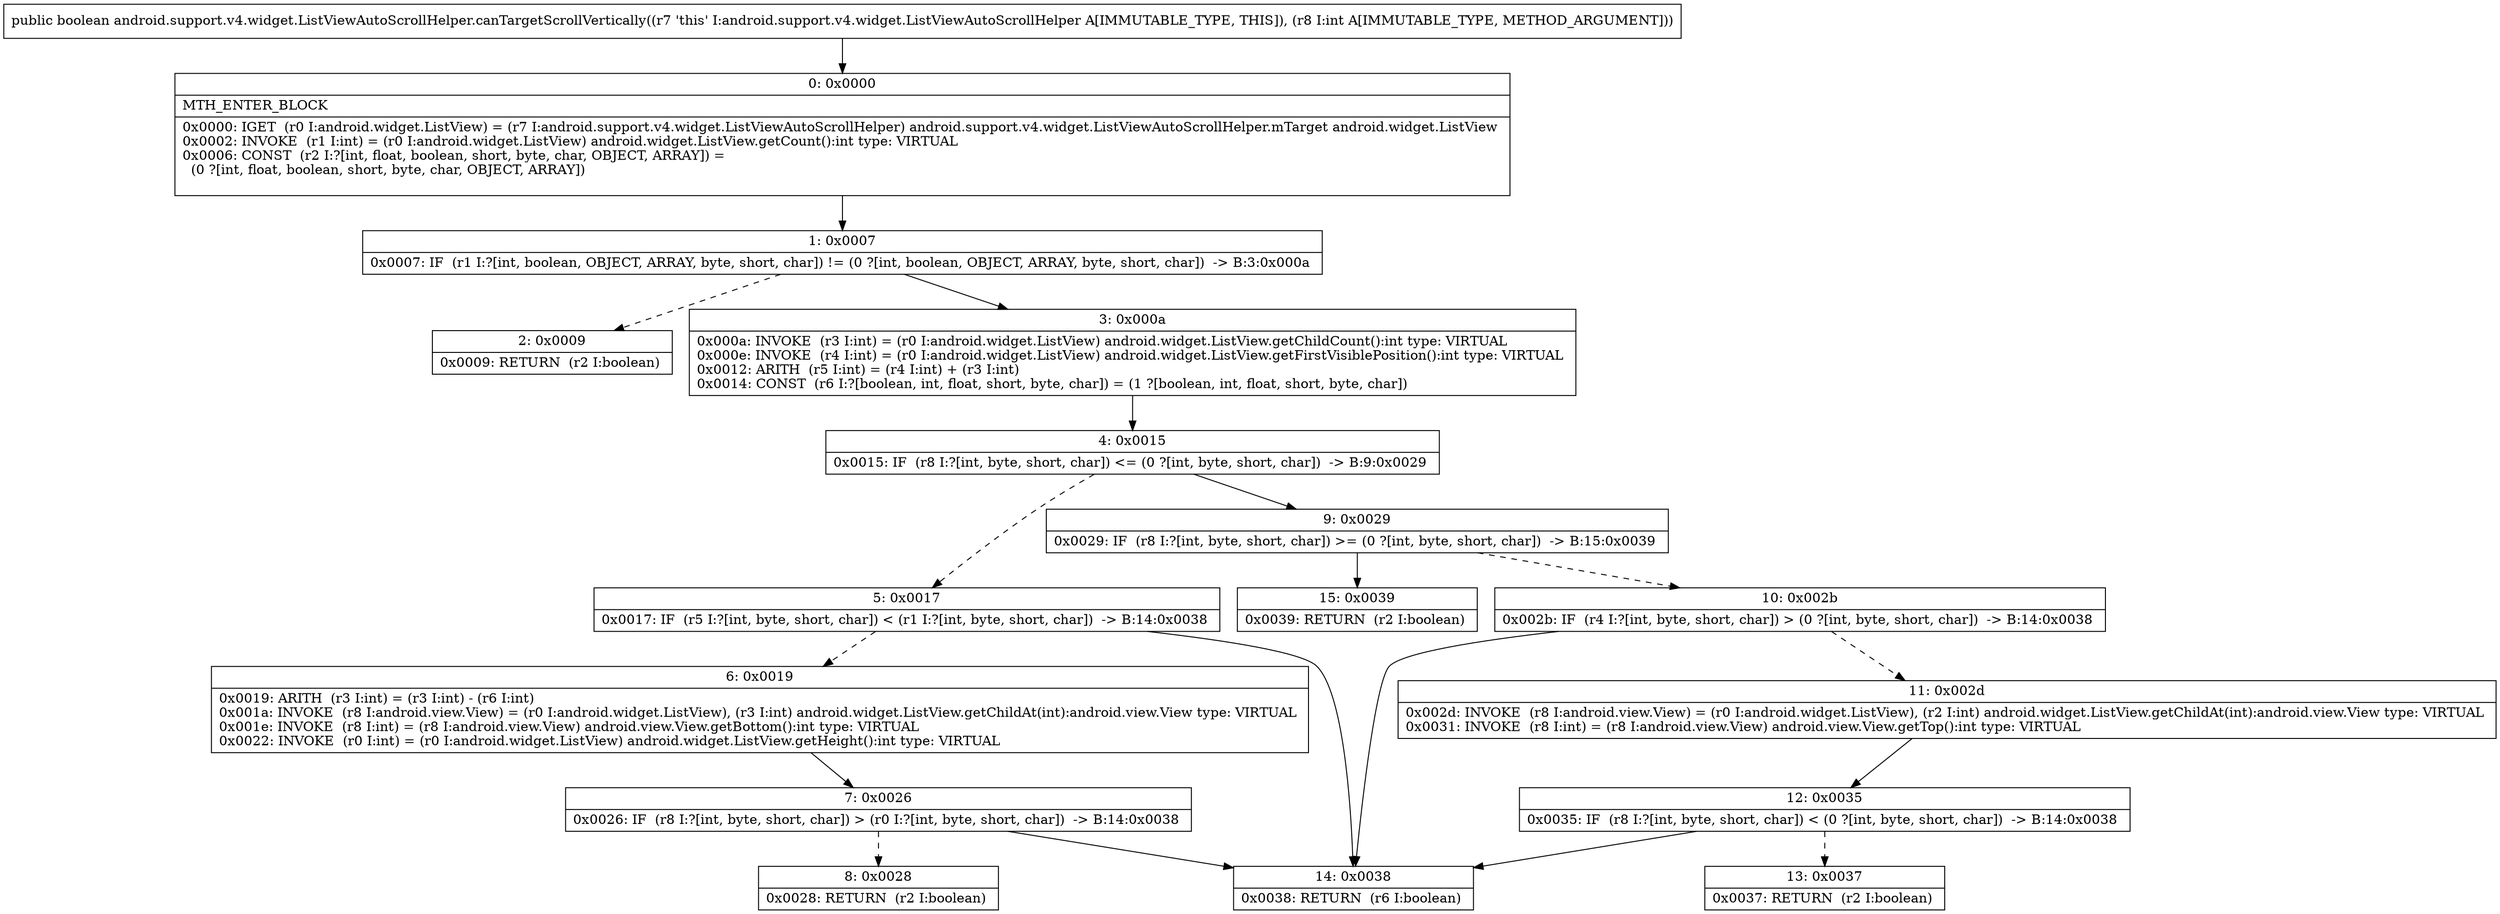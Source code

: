 digraph "CFG forandroid.support.v4.widget.ListViewAutoScrollHelper.canTargetScrollVertically(I)Z" {
Node_0 [shape=record,label="{0\:\ 0x0000|MTH_ENTER_BLOCK\l|0x0000: IGET  (r0 I:android.widget.ListView) = (r7 I:android.support.v4.widget.ListViewAutoScrollHelper) android.support.v4.widget.ListViewAutoScrollHelper.mTarget android.widget.ListView \l0x0002: INVOKE  (r1 I:int) = (r0 I:android.widget.ListView) android.widget.ListView.getCount():int type: VIRTUAL \l0x0006: CONST  (r2 I:?[int, float, boolean, short, byte, char, OBJECT, ARRAY]) = \l  (0 ?[int, float, boolean, short, byte, char, OBJECT, ARRAY])\l \l}"];
Node_1 [shape=record,label="{1\:\ 0x0007|0x0007: IF  (r1 I:?[int, boolean, OBJECT, ARRAY, byte, short, char]) != (0 ?[int, boolean, OBJECT, ARRAY, byte, short, char])  \-\> B:3:0x000a \l}"];
Node_2 [shape=record,label="{2\:\ 0x0009|0x0009: RETURN  (r2 I:boolean) \l}"];
Node_3 [shape=record,label="{3\:\ 0x000a|0x000a: INVOKE  (r3 I:int) = (r0 I:android.widget.ListView) android.widget.ListView.getChildCount():int type: VIRTUAL \l0x000e: INVOKE  (r4 I:int) = (r0 I:android.widget.ListView) android.widget.ListView.getFirstVisiblePosition():int type: VIRTUAL \l0x0012: ARITH  (r5 I:int) = (r4 I:int) + (r3 I:int) \l0x0014: CONST  (r6 I:?[boolean, int, float, short, byte, char]) = (1 ?[boolean, int, float, short, byte, char]) \l}"];
Node_4 [shape=record,label="{4\:\ 0x0015|0x0015: IF  (r8 I:?[int, byte, short, char]) \<= (0 ?[int, byte, short, char])  \-\> B:9:0x0029 \l}"];
Node_5 [shape=record,label="{5\:\ 0x0017|0x0017: IF  (r5 I:?[int, byte, short, char]) \< (r1 I:?[int, byte, short, char])  \-\> B:14:0x0038 \l}"];
Node_6 [shape=record,label="{6\:\ 0x0019|0x0019: ARITH  (r3 I:int) = (r3 I:int) \- (r6 I:int) \l0x001a: INVOKE  (r8 I:android.view.View) = (r0 I:android.widget.ListView), (r3 I:int) android.widget.ListView.getChildAt(int):android.view.View type: VIRTUAL \l0x001e: INVOKE  (r8 I:int) = (r8 I:android.view.View) android.view.View.getBottom():int type: VIRTUAL \l0x0022: INVOKE  (r0 I:int) = (r0 I:android.widget.ListView) android.widget.ListView.getHeight():int type: VIRTUAL \l}"];
Node_7 [shape=record,label="{7\:\ 0x0026|0x0026: IF  (r8 I:?[int, byte, short, char]) \> (r0 I:?[int, byte, short, char])  \-\> B:14:0x0038 \l}"];
Node_8 [shape=record,label="{8\:\ 0x0028|0x0028: RETURN  (r2 I:boolean) \l}"];
Node_9 [shape=record,label="{9\:\ 0x0029|0x0029: IF  (r8 I:?[int, byte, short, char]) \>= (0 ?[int, byte, short, char])  \-\> B:15:0x0039 \l}"];
Node_10 [shape=record,label="{10\:\ 0x002b|0x002b: IF  (r4 I:?[int, byte, short, char]) \> (0 ?[int, byte, short, char])  \-\> B:14:0x0038 \l}"];
Node_11 [shape=record,label="{11\:\ 0x002d|0x002d: INVOKE  (r8 I:android.view.View) = (r0 I:android.widget.ListView), (r2 I:int) android.widget.ListView.getChildAt(int):android.view.View type: VIRTUAL \l0x0031: INVOKE  (r8 I:int) = (r8 I:android.view.View) android.view.View.getTop():int type: VIRTUAL \l}"];
Node_12 [shape=record,label="{12\:\ 0x0035|0x0035: IF  (r8 I:?[int, byte, short, char]) \< (0 ?[int, byte, short, char])  \-\> B:14:0x0038 \l}"];
Node_13 [shape=record,label="{13\:\ 0x0037|0x0037: RETURN  (r2 I:boolean) \l}"];
Node_14 [shape=record,label="{14\:\ 0x0038|0x0038: RETURN  (r6 I:boolean) \l}"];
Node_15 [shape=record,label="{15\:\ 0x0039|0x0039: RETURN  (r2 I:boolean) \l}"];
MethodNode[shape=record,label="{public boolean android.support.v4.widget.ListViewAutoScrollHelper.canTargetScrollVertically((r7 'this' I:android.support.v4.widget.ListViewAutoScrollHelper A[IMMUTABLE_TYPE, THIS]), (r8 I:int A[IMMUTABLE_TYPE, METHOD_ARGUMENT])) }"];
MethodNode -> Node_0;
Node_0 -> Node_1;
Node_1 -> Node_2[style=dashed];
Node_1 -> Node_3;
Node_3 -> Node_4;
Node_4 -> Node_5[style=dashed];
Node_4 -> Node_9;
Node_5 -> Node_6[style=dashed];
Node_5 -> Node_14;
Node_6 -> Node_7;
Node_7 -> Node_8[style=dashed];
Node_7 -> Node_14;
Node_9 -> Node_10[style=dashed];
Node_9 -> Node_15;
Node_10 -> Node_11[style=dashed];
Node_10 -> Node_14;
Node_11 -> Node_12;
Node_12 -> Node_13[style=dashed];
Node_12 -> Node_14;
}

